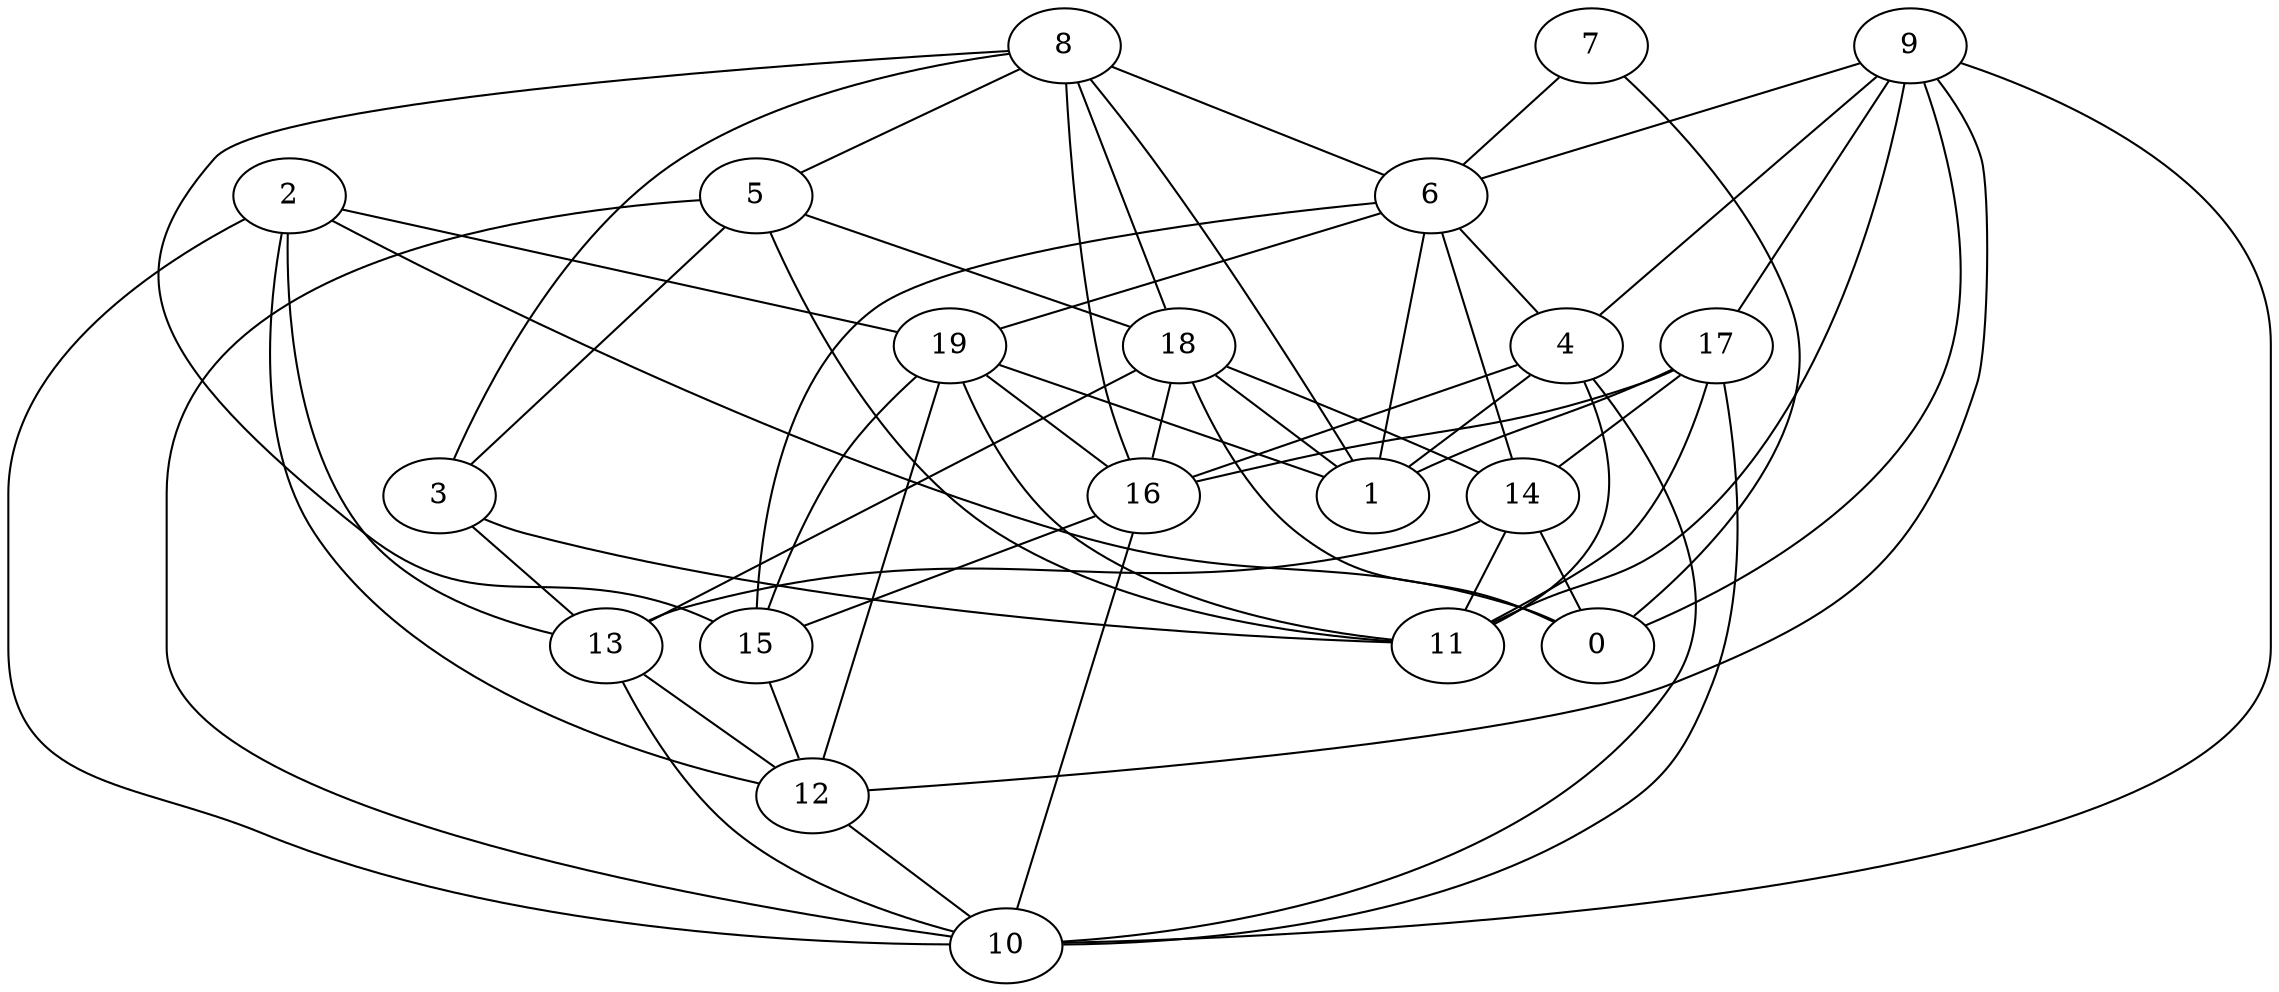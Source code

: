 digraph GG_graph {

subgraph G_graph {
edge [color = black]
"8" -> "6" [dir = none]
"13" -> "12" [dir = none]
"2" -> "10" [dir = none]
"2" -> "19" [dir = none]
"18" -> "0" [dir = none]
"18" -> "16" [dir = none]
"5" -> "3" [dir = none]
"5" -> "10" [dir = none]
"9" -> "11" [dir = none]
"9" -> "12" [dir = none]
"9" -> "6" [dir = none]
"9" -> "10" [dir = none]
"19" -> "15" [dir = none]
"19" -> "1" [dir = none]
"19" -> "16" [dir = none]
"6" -> "14" [dir = none]
"6" -> "4" [dir = none]
"17" -> "16" [dir = none]
"7" -> "0" [dir = none]
"16" -> "10" [dir = none]
"3" -> "13" [dir = none]
"6" -> "1" [dir = none]
"6" -> "15" [dir = none]
"7" -> "6" [dir = none]
"8" -> "16" [dir = none]
"17" -> "14" [dir = none]
"15" -> "12" [dir = none]
"2" -> "12" [dir = none]
"9" -> "17" [dir = none]
"14" -> "0" [dir = none]
"2" -> "13" [dir = none]
"18" -> "14" [dir = none]
"13" -> "10" [dir = none]
"8" -> "15" [dir = none]
"4" -> "1" [dir = none]
"14" -> "13" [dir = none]
"14" -> "11" [dir = none]
"19" -> "12" [dir = none]
"17" -> "1" [dir = none]
"17" -> "11" [dir = none]
"2" -> "0" [dir = none]
"4" -> "10" [dir = none]
"3" -> "11" [dir = none]
"19" -> "11" [dir = none]
"9" -> "0" [dir = none]
"16" -> "15" [dir = none]
"17" -> "10" [dir = none]
"8" -> "5" [dir = none]
"18" -> "1" [dir = none]
"4" -> "11" [dir = none]
"5" -> "11" [dir = none]
"4" -> "16" [dir = none]
"5" -> "18" [dir = none]
"9" -> "4" [dir = none]
"6" -> "19" [dir = none]
"18" -> "13" [dir = none]
"12" -> "10" [dir = none]
"8" -> "3" [dir = none]
"8" -> "1" [dir = none]
"8" -> "18" [dir = none]
}

}

